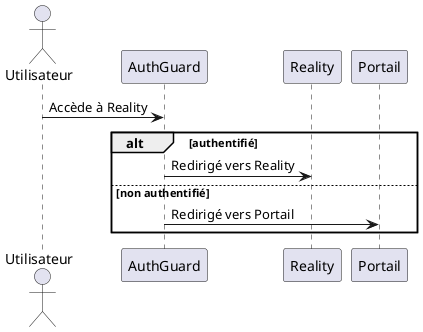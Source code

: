 @startuml
actor Utilisateur
Utilisateur -> AuthGuard: Accède à Reality
alt authentifié
    AuthGuard -> Reality: Redirigé vers Reality
else non authentifié
    AuthGuard -> Portail: Redirigé vers Portail
end
@enduml
